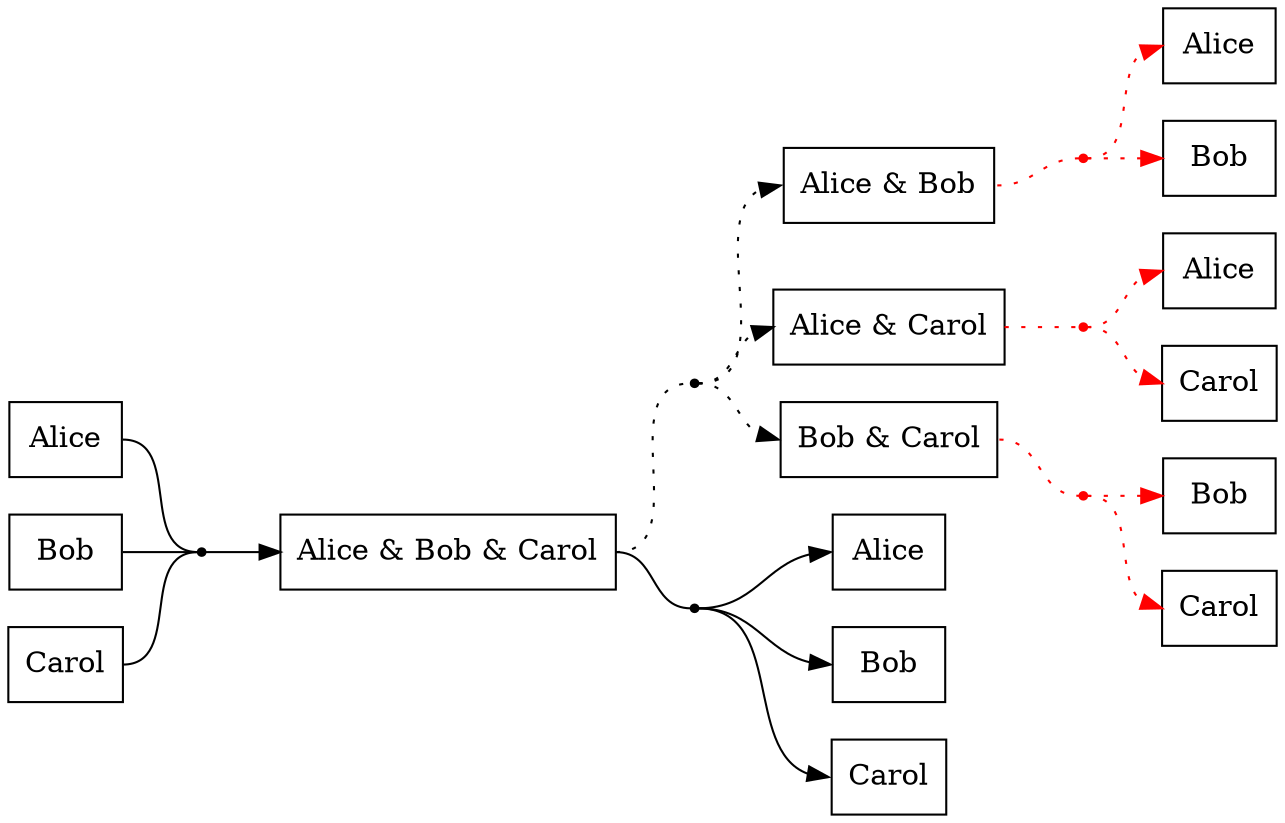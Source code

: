 digraph T {
  rankdir=LR;
  node [shape=box];
  alice0 [label="Alice"];
  alice1 [label="Alice"];
  alice2 [label="Alice"];
  alice3 [label="Alice"];
  bob0 [label="Bob"];
  bob1 [label="Bob"];
  bob2 [label="Bob"];
  bob3 [label="Bob"];
  carol0 [label="Carol"];
  carol1 [label="Carol"];
  carol2 [label="Carol"];
  carol3 [label="Carol"];
  alice_bob_carol [label="Alice & Bob & Carol"];
  alice_bob [label="Alice & Bob"];
  alice_carol [label="Alice & Carol"];
  bob_carol [label="Bob & Carol"];
  node [shape=point];
  commitment_ab [color=red];
  commitment_ac [color=red];
  commitment_bc [color=red];
  edge [tailport=e, headport=w];
  alice0 -> hook [arrowhead=none];
  bob0 -> hook [arrowhead=none];
  carol0 -> hook [arrowhead=none];
  hook -> alice_bob_carol;
  edge [style=dotted];
  alice_bob_carol -> allocation [arrowhead=none];
  allocation -> alice_bob;
  allocation -> alice_carol;
  allocation -> bob_carol;
  edge [color=red];
  alice_bob -> commitment_ab [arrowhead=none];
  commitment_ab -> alice1;
  commitment_ab -> bob1;
  alice_carol -> commitment_ac [arrowhead=none];
  commitment_ac -> alice2;
  commitment_ac -> carol1;
  bob_carol -> commitment_bc [arrowhead=none];
  commitment_bc -> bob2;
  commitment_bc -> carol2;
  edge [style=solid, color=black];
  alice_bob_carol -> settlement [arrowhead=none];
  settlement -> alice3;
  settlement -> bob3;
  settlement -> carol3;
}
